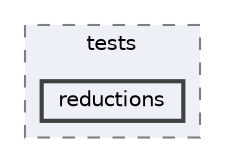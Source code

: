 digraph "env/lib/python3.12/site-packages/pandas/tests/reductions"
{
 // LATEX_PDF_SIZE
  bgcolor="transparent";
  edge [fontname=Helvetica,fontsize=10,labelfontname=Helvetica,labelfontsize=10];
  node [fontname=Helvetica,fontsize=10,shape=box,height=0.2,width=0.4];
  compound=true
  subgraph clusterdir_91871cae130114fea1adc38d91e4f59c {
    graph [ bgcolor="#edf0f7", pencolor="grey50", label="tests", fontname=Helvetica,fontsize=10 style="filled,dashed", URL="dir_91871cae130114fea1adc38d91e4f59c.html",tooltip=""]
  dir_7f330f60aeb06003ffb674929f2b167e [label="reductions", fillcolor="#edf0f7", color="grey25", style="filled,bold", URL="dir_7f330f60aeb06003ffb674929f2b167e.html",tooltip=""];
  }
}
